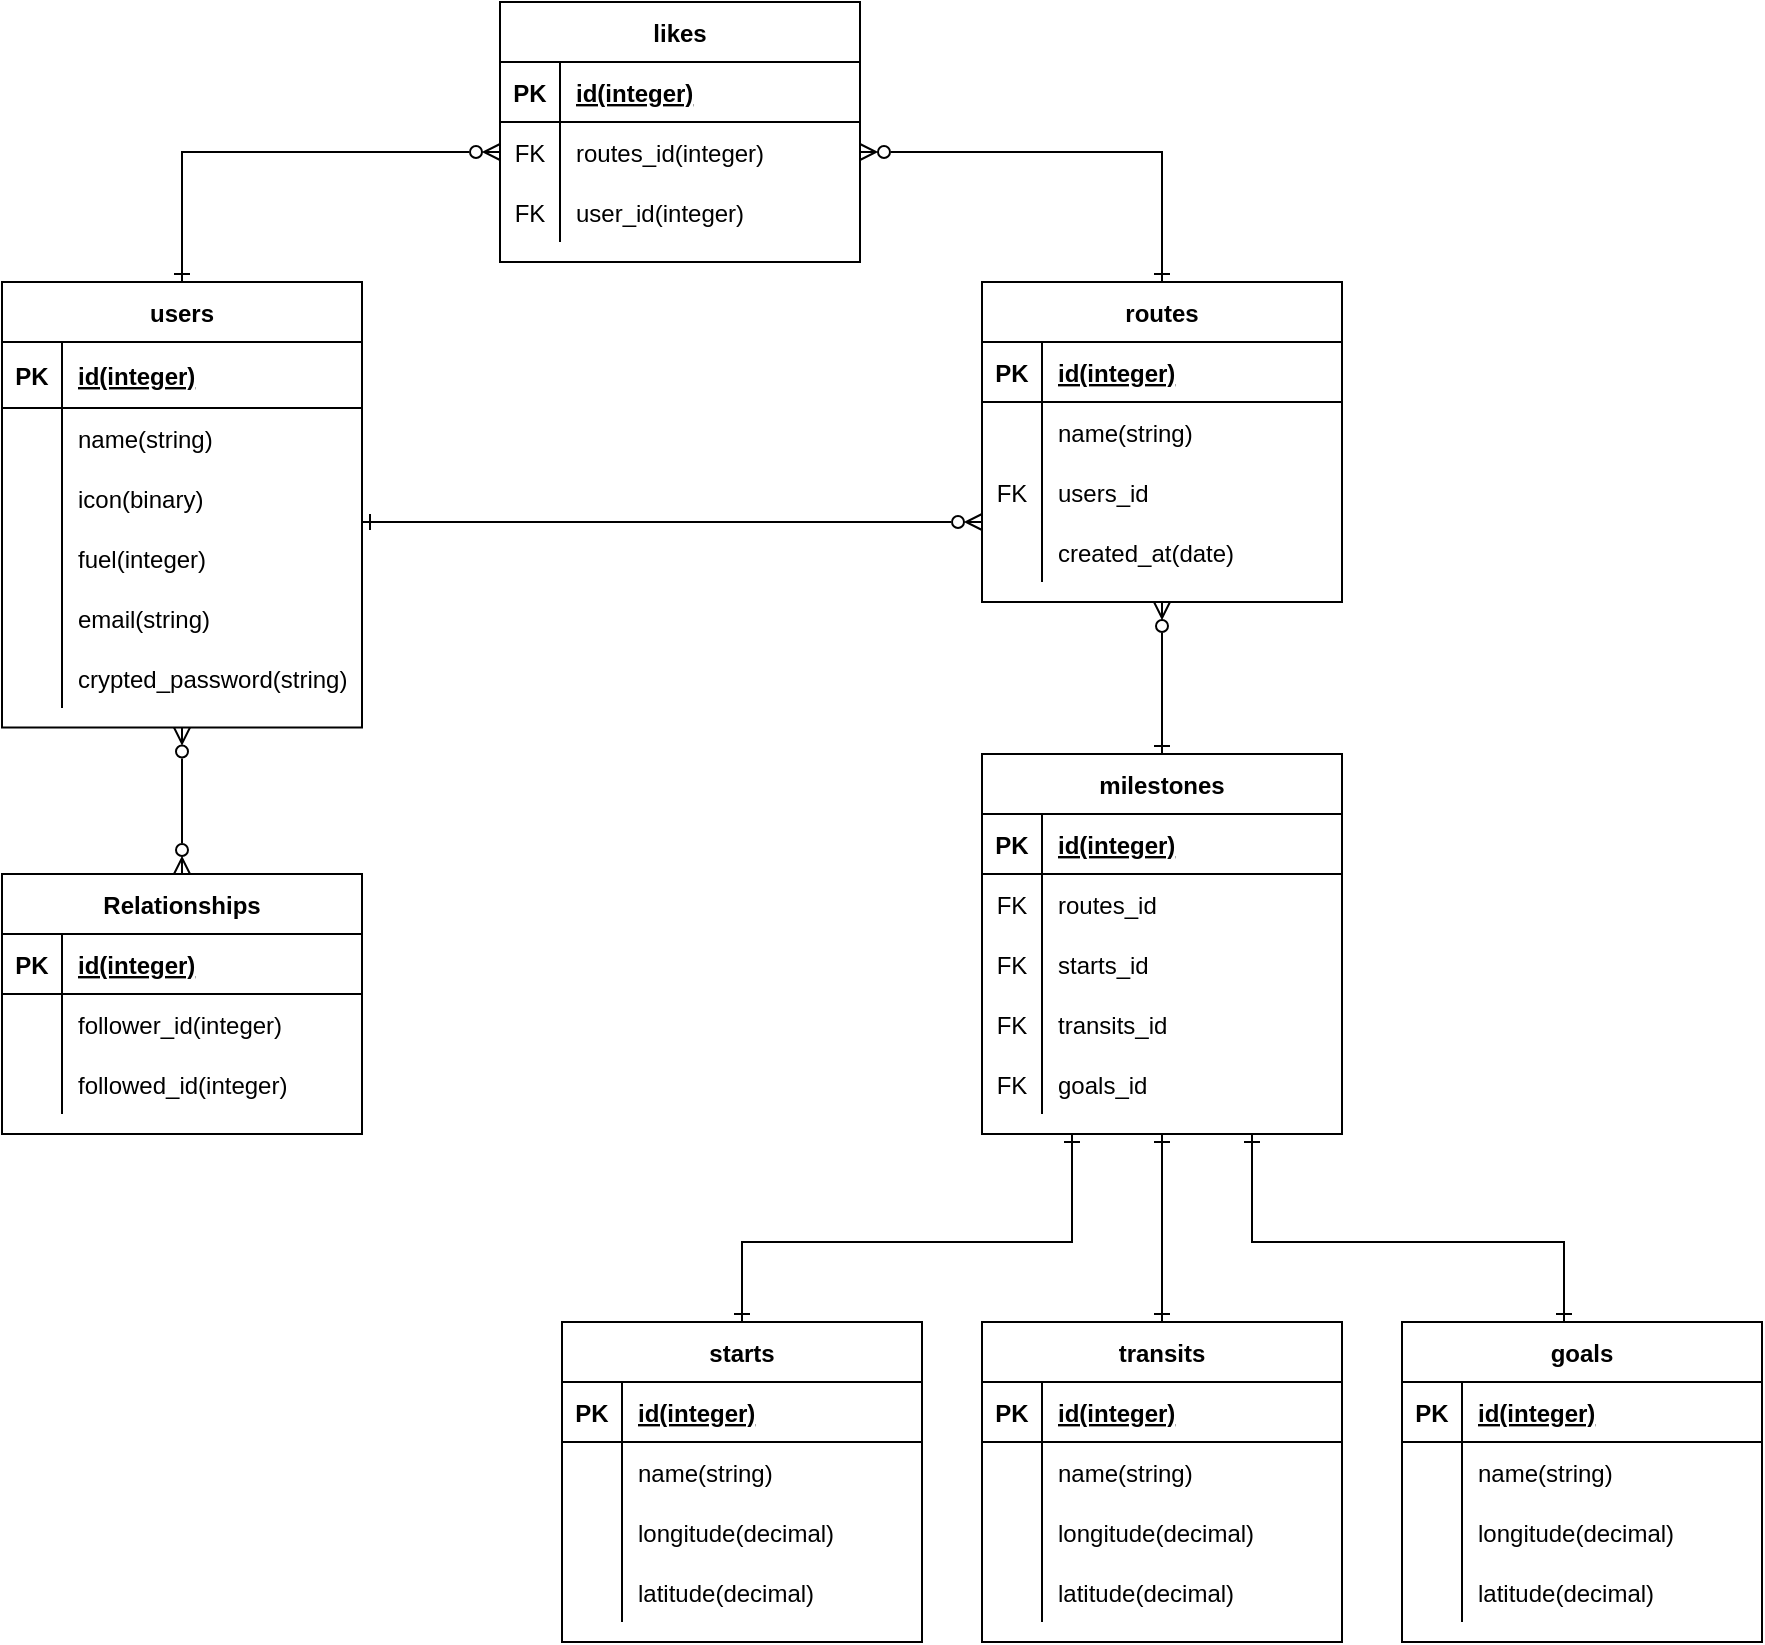 <mxfile version="20.2.7" type="github">
  <diagram id="lM8k0hOYvdjzPiAKDBLs" name="ページ1">
    <mxGraphModel dx="1384" dy="829" grid="0" gridSize="10" guides="1" tooltips="1" connect="1" arrows="1" fold="1" page="0" pageScale="1" pageWidth="827" pageHeight="1169" math="0" shadow="0">
      <root>
        <mxCell id="0" />
        <mxCell id="1" parent="0" />
        <mxCell id="DmluNT0cCxnc14YDXFa2-68" value="" style="edgeStyle=orthogonalEdgeStyle;rounded=0;orthogonalLoop=1;jettySize=auto;html=1;endArrow=ERzeroToMany;endFill=0;startArrow=ERone;startFill=0;" parent="1" source="DmluNT0cCxnc14YDXFa2-70" target="DmluNT0cCxnc14YDXFa2-94" edge="1">
          <mxGeometry relative="1" as="geometry">
            <Array as="points">
              <mxPoint x="480" y="440" />
              <mxPoint x="480" y="440" />
            </Array>
          </mxGeometry>
        </mxCell>
        <mxCell id="DmluNT0cCxnc14YDXFa2-69" value="" style="edgeStyle=orthogonalEdgeStyle;rounded=0;orthogonalLoop=1;jettySize=auto;html=1;startArrow=ERone;startFill=0;endArrow=ERzeroToMany;endFill=0;entryX=0;entryY=0.5;entryDx=0;entryDy=0;" parent="1" source="DmluNT0cCxnc14YDXFa2-70" target="DmluNT0cCxnc14YDXFa2-132" edge="1">
          <mxGeometry relative="1" as="geometry" />
        </mxCell>
        <mxCell id="KFaYarh9HnCESp2oqmFk-24" value="" style="edgeStyle=orthogonalEdgeStyle;rounded=0;orthogonalLoop=1;jettySize=auto;html=1;endArrow=ERzeroToMany;endFill=0;startArrow=ERzeroToMany;startFill=0;" parent="1" source="DmluNT0cCxnc14YDXFa2-70" target="KFaYarh9HnCESp2oqmFk-5" edge="1">
          <mxGeometry relative="1" as="geometry" />
        </mxCell>
        <mxCell id="DmluNT0cCxnc14YDXFa2-70" value="users" style="shape=table;startSize=30;container=1;collapsible=1;childLayout=tableLayout;fixedRows=1;rowLines=0;fontStyle=1;align=center;resizeLast=1;" parent="1" vertex="1">
          <mxGeometry x="80" y="320" width="180" height="222.75" as="geometry" />
        </mxCell>
        <mxCell id="DmluNT0cCxnc14YDXFa2-71" value="" style="shape=tableRow;horizontal=0;startSize=0;swimlaneHead=0;swimlaneBody=0;fillColor=none;collapsible=0;dropTarget=0;points=[[0,0.5],[1,0.5]];portConstraint=eastwest;top=0;left=0;right=0;bottom=1;" parent="DmluNT0cCxnc14YDXFa2-70" vertex="1">
          <mxGeometry y="30" width="180" height="33" as="geometry" />
        </mxCell>
        <mxCell id="DmluNT0cCxnc14YDXFa2-72" value="PK" style="shape=partialRectangle;connectable=0;fillColor=none;top=0;left=0;bottom=0;right=0;fontStyle=1;overflow=hidden;" parent="DmluNT0cCxnc14YDXFa2-71" vertex="1">
          <mxGeometry width="30" height="33" as="geometry">
            <mxRectangle width="30" height="33" as="alternateBounds" />
          </mxGeometry>
        </mxCell>
        <mxCell id="DmluNT0cCxnc14YDXFa2-73" value="id(integer)" style="shape=partialRectangle;connectable=0;fillColor=none;top=0;left=0;bottom=0;right=0;align=left;spacingLeft=6;fontStyle=5;overflow=hidden;" parent="DmluNT0cCxnc14YDXFa2-71" vertex="1">
          <mxGeometry x="30" width="150" height="33" as="geometry">
            <mxRectangle width="150" height="33" as="alternateBounds" />
          </mxGeometry>
        </mxCell>
        <mxCell id="DmluNT0cCxnc14YDXFa2-74" value="" style="shape=tableRow;horizontal=0;startSize=0;swimlaneHead=0;swimlaneBody=0;fillColor=none;collapsible=0;dropTarget=0;points=[[0,0.5],[1,0.5]];portConstraint=eastwest;top=0;left=0;right=0;bottom=0;" parent="DmluNT0cCxnc14YDXFa2-70" vertex="1">
          <mxGeometry y="63" width="180" height="30" as="geometry" />
        </mxCell>
        <mxCell id="DmluNT0cCxnc14YDXFa2-75" value="" style="shape=partialRectangle;connectable=0;fillColor=none;top=0;left=0;bottom=0;right=0;editable=1;overflow=hidden;" parent="DmluNT0cCxnc14YDXFa2-74" vertex="1">
          <mxGeometry width="30" height="30" as="geometry">
            <mxRectangle width="30" height="30" as="alternateBounds" />
          </mxGeometry>
        </mxCell>
        <mxCell id="DmluNT0cCxnc14YDXFa2-76" value="name(string)" style="shape=partialRectangle;connectable=0;fillColor=none;top=0;left=0;bottom=0;right=0;align=left;spacingLeft=6;overflow=hidden;" parent="DmluNT0cCxnc14YDXFa2-74" vertex="1">
          <mxGeometry x="30" width="150" height="30" as="geometry">
            <mxRectangle width="150" height="30" as="alternateBounds" />
          </mxGeometry>
        </mxCell>
        <mxCell id="DmluNT0cCxnc14YDXFa2-83" style="shape=tableRow;horizontal=0;startSize=0;swimlaneHead=0;swimlaneBody=0;fillColor=none;collapsible=0;dropTarget=0;points=[[0,0.5],[1,0.5]];portConstraint=eastwest;top=0;left=0;right=0;bottom=0;" parent="DmluNT0cCxnc14YDXFa2-70" vertex="1">
          <mxGeometry y="93" width="180" height="30" as="geometry" />
        </mxCell>
        <mxCell id="DmluNT0cCxnc14YDXFa2-84" style="shape=partialRectangle;connectable=0;fillColor=none;top=0;left=0;bottom=0;right=0;editable=1;overflow=hidden;" parent="DmluNT0cCxnc14YDXFa2-83" vertex="1">
          <mxGeometry width="30" height="30" as="geometry">
            <mxRectangle width="30" height="30" as="alternateBounds" />
          </mxGeometry>
        </mxCell>
        <mxCell id="DmluNT0cCxnc14YDXFa2-85" value="icon(binary)" style="shape=partialRectangle;connectable=0;fillColor=none;top=0;left=0;bottom=0;right=0;align=left;spacingLeft=6;overflow=hidden;" parent="DmluNT0cCxnc14YDXFa2-83" vertex="1">
          <mxGeometry x="30" width="150" height="30" as="geometry">
            <mxRectangle width="150" height="30" as="alternateBounds" />
          </mxGeometry>
        </mxCell>
        <mxCell id="DmluNT0cCxnc14YDXFa2-86" style="shape=tableRow;horizontal=0;startSize=0;swimlaneHead=0;swimlaneBody=0;fillColor=none;collapsible=0;dropTarget=0;points=[[0,0.5],[1,0.5]];portConstraint=eastwest;top=0;left=0;right=0;bottom=0;" parent="DmluNT0cCxnc14YDXFa2-70" vertex="1">
          <mxGeometry y="123" width="180" height="30" as="geometry" />
        </mxCell>
        <mxCell id="DmluNT0cCxnc14YDXFa2-87" style="shape=partialRectangle;connectable=0;fillColor=none;top=0;left=0;bottom=0;right=0;editable=1;overflow=hidden;" parent="DmluNT0cCxnc14YDXFa2-86" vertex="1">
          <mxGeometry width="30" height="30" as="geometry">
            <mxRectangle width="30" height="30" as="alternateBounds" />
          </mxGeometry>
        </mxCell>
        <mxCell id="DmluNT0cCxnc14YDXFa2-88" value="fuel(integer)" style="shape=partialRectangle;connectable=0;fillColor=none;top=0;left=0;bottom=0;right=0;align=left;spacingLeft=6;overflow=hidden;" parent="DmluNT0cCxnc14YDXFa2-86" vertex="1">
          <mxGeometry x="30" width="150" height="30" as="geometry">
            <mxRectangle width="150" height="30" as="alternateBounds" />
          </mxGeometry>
        </mxCell>
        <mxCell id="DmluNT0cCxnc14YDXFa2-77" value="" style="shape=tableRow;horizontal=0;startSize=0;swimlaneHead=0;swimlaneBody=0;fillColor=none;collapsible=0;dropTarget=0;points=[[0,0.5],[1,0.5]];portConstraint=eastwest;top=0;left=0;right=0;bottom=0;" parent="DmluNT0cCxnc14YDXFa2-70" vertex="1">
          <mxGeometry y="153" width="180" height="30" as="geometry" />
        </mxCell>
        <mxCell id="DmluNT0cCxnc14YDXFa2-78" value="" style="shape=partialRectangle;connectable=0;fillColor=none;top=0;left=0;bottom=0;right=0;editable=1;overflow=hidden;" parent="DmluNT0cCxnc14YDXFa2-77" vertex="1">
          <mxGeometry width="30" height="30" as="geometry">
            <mxRectangle width="30" height="30" as="alternateBounds" />
          </mxGeometry>
        </mxCell>
        <mxCell id="DmluNT0cCxnc14YDXFa2-79" value="email(string)" style="shape=partialRectangle;connectable=0;fillColor=none;top=0;left=0;bottom=0;right=0;align=left;spacingLeft=6;overflow=hidden;" parent="DmluNT0cCxnc14YDXFa2-77" vertex="1">
          <mxGeometry x="30" width="150" height="30" as="geometry">
            <mxRectangle width="150" height="30" as="alternateBounds" />
          </mxGeometry>
        </mxCell>
        <mxCell id="DmluNT0cCxnc14YDXFa2-80" value="" style="shape=tableRow;horizontal=0;startSize=0;swimlaneHead=0;swimlaneBody=0;fillColor=none;collapsible=0;dropTarget=0;points=[[0,0.5],[1,0.5]];portConstraint=eastwest;top=0;left=0;right=0;bottom=0;" parent="DmluNT0cCxnc14YDXFa2-70" vertex="1">
          <mxGeometry y="183" width="180" height="30" as="geometry" />
        </mxCell>
        <mxCell id="DmluNT0cCxnc14YDXFa2-81" value="" style="shape=partialRectangle;connectable=0;fillColor=none;top=0;left=0;bottom=0;right=0;editable=1;overflow=hidden;" parent="DmluNT0cCxnc14YDXFa2-80" vertex="1">
          <mxGeometry width="30" height="30" as="geometry">
            <mxRectangle width="30" height="30" as="alternateBounds" />
          </mxGeometry>
        </mxCell>
        <mxCell id="DmluNT0cCxnc14YDXFa2-82" value="crypted_password(string)" style="shape=partialRectangle;connectable=0;fillColor=none;top=0;left=0;bottom=0;right=0;align=left;spacingLeft=6;overflow=hidden;" parent="DmluNT0cCxnc14YDXFa2-80" vertex="1">
          <mxGeometry x="30" width="150" height="30" as="geometry">
            <mxRectangle width="150" height="30" as="alternateBounds" />
          </mxGeometry>
        </mxCell>
        <mxCell id="DmluNT0cCxnc14YDXFa2-89" value="" style="edgeStyle=orthogonalEdgeStyle;rounded=0;orthogonalLoop=1;jettySize=auto;html=1;endArrow=ERone;endFill=0;startArrow=ERone;startFill=0;entryX=0.25;entryY=1;entryDx=0;entryDy=0;" parent="1" source="DmluNT0cCxnc14YDXFa2-107" target="DmluNT0cCxnc14YDXFa2-138" edge="1">
          <mxGeometry relative="1" as="geometry">
            <Array as="points">
              <mxPoint x="450" y="800" />
              <mxPoint x="615" y="800" />
            </Array>
            <mxPoint x="159" y="1115" as="sourcePoint" />
            <mxPoint x="380" y="675" as="targetPoint" />
          </mxGeometry>
        </mxCell>
        <mxCell id="DmluNT0cCxnc14YDXFa2-92" value="" style="edgeStyle=orthogonalEdgeStyle;rounded=0;orthogonalLoop=1;jettySize=auto;html=1;startArrow=ERone;startFill=0;endArrow=ERzeroToMany;endFill=0;entryX=1;entryY=0.5;entryDx=0;entryDy=0;" parent="1" source="DmluNT0cCxnc14YDXFa2-94" target="DmluNT0cCxnc14YDXFa2-132" edge="1">
          <mxGeometry relative="1" as="geometry" />
        </mxCell>
        <mxCell id="DmluNT0cCxnc14YDXFa2-93" value="" style="edgeStyle=orthogonalEdgeStyle;rounded=0;orthogonalLoop=1;jettySize=auto;html=1;endArrow=ERone;endFill=0;startArrow=ERzeroToMany;startFill=0;" parent="1" source="DmluNT0cCxnc14YDXFa2-94" target="DmluNT0cCxnc14YDXFa2-138" edge="1">
          <mxGeometry relative="1" as="geometry">
            <mxPoint x="710" y="600" as="targetPoint" />
            <Array as="points" />
          </mxGeometry>
        </mxCell>
        <mxCell id="DmluNT0cCxnc14YDXFa2-94" value="routes" style="shape=table;startSize=30;container=1;collapsible=1;childLayout=tableLayout;fixedRows=1;rowLines=0;fontStyle=1;align=center;resizeLast=1;" parent="1" vertex="1">
          <mxGeometry x="570" y="320" width="180" height="160" as="geometry" />
        </mxCell>
        <mxCell id="DmluNT0cCxnc14YDXFa2-95" value="" style="shape=tableRow;horizontal=0;startSize=0;swimlaneHead=0;swimlaneBody=0;fillColor=none;collapsible=0;dropTarget=0;points=[[0,0.5],[1,0.5]];portConstraint=eastwest;top=0;left=0;right=0;bottom=1;" parent="DmluNT0cCxnc14YDXFa2-94" vertex="1">
          <mxGeometry y="30" width="180" height="30" as="geometry" />
        </mxCell>
        <mxCell id="DmluNT0cCxnc14YDXFa2-96" value="PK" style="shape=partialRectangle;connectable=0;fillColor=none;top=0;left=0;bottom=0;right=0;fontStyle=1;overflow=hidden;" parent="DmluNT0cCxnc14YDXFa2-95" vertex="1">
          <mxGeometry width="30" height="30" as="geometry">
            <mxRectangle width="30" height="30" as="alternateBounds" />
          </mxGeometry>
        </mxCell>
        <mxCell id="DmluNT0cCxnc14YDXFa2-97" value="id(integer)" style="shape=partialRectangle;connectable=0;fillColor=none;top=0;left=0;bottom=0;right=0;align=left;spacingLeft=6;fontStyle=5;overflow=hidden;" parent="DmluNT0cCxnc14YDXFa2-95" vertex="1">
          <mxGeometry x="30" width="150" height="30" as="geometry">
            <mxRectangle width="150" height="30" as="alternateBounds" />
          </mxGeometry>
        </mxCell>
        <mxCell id="DmluNT0cCxnc14YDXFa2-98" value="" style="shape=tableRow;horizontal=0;startSize=0;swimlaneHead=0;swimlaneBody=0;fillColor=none;collapsible=0;dropTarget=0;points=[[0,0.5],[1,0.5]];portConstraint=eastwest;top=0;left=0;right=0;bottom=0;" parent="DmluNT0cCxnc14YDXFa2-94" vertex="1">
          <mxGeometry y="60" width="180" height="30" as="geometry" />
        </mxCell>
        <mxCell id="DmluNT0cCxnc14YDXFa2-99" value="" style="shape=partialRectangle;connectable=0;fillColor=none;top=0;left=0;bottom=0;right=0;editable=1;overflow=hidden;" parent="DmluNT0cCxnc14YDXFa2-98" vertex="1">
          <mxGeometry width="30" height="30" as="geometry">
            <mxRectangle width="30" height="30" as="alternateBounds" />
          </mxGeometry>
        </mxCell>
        <mxCell id="DmluNT0cCxnc14YDXFa2-100" value="name(string)" style="shape=partialRectangle;connectable=0;fillColor=none;top=0;left=0;bottom=0;right=0;align=left;spacingLeft=6;overflow=hidden;" parent="DmluNT0cCxnc14YDXFa2-98" vertex="1">
          <mxGeometry x="30" width="150" height="30" as="geometry">
            <mxRectangle width="150" height="30" as="alternateBounds" />
          </mxGeometry>
        </mxCell>
        <mxCell id="DmluNT0cCxnc14YDXFa2-101" value="" style="shape=tableRow;horizontal=0;startSize=0;swimlaneHead=0;swimlaneBody=0;fillColor=none;collapsible=0;dropTarget=0;points=[[0,0.5],[1,0.5]];portConstraint=eastwest;top=0;left=0;right=0;bottom=0;" parent="DmluNT0cCxnc14YDXFa2-94" vertex="1">
          <mxGeometry y="90" width="180" height="30" as="geometry" />
        </mxCell>
        <mxCell id="DmluNT0cCxnc14YDXFa2-102" value="FK" style="shape=partialRectangle;connectable=0;fillColor=none;top=0;left=0;bottom=0;right=0;editable=1;overflow=hidden;" parent="DmluNT0cCxnc14YDXFa2-101" vertex="1">
          <mxGeometry width="30" height="30" as="geometry">
            <mxRectangle width="30" height="30" as="alternateBounds" />
          </mxGeometry>
        </mxCell>
        <mxCell id="DmluNT0cCxnc14YDXFa2-103" value="users_id" style="shape=partialRectangle;connectable=0;fillColor=none;top=0;left=0;bottom=0;right=0;align=left;spacingLeft=6;overflow=hidden;" parent="DmluNT0cCxnc14YDXFa2-101" vertex="1">
          <mxGeometry x="30" width="150" height="30" as="geometry">
            <mxRectangle width="150" height="30" as="alternateBounds" />
          </mxGeometry>
        </mxCell>
        <mxCell id="DmluNT0cCxnc14YDXFa2-104" style="shape=tableRow;horizontal=0;startSize=0;swimlaneHead=0;swimlaneBody=0;fillColor=none;collapsible=0;dropTarget=0;points=[[0,0.5],[1,0.5]];portConstraint=eastwest;top=0;left=0;right=0;bottom=0;" parent="DmluNT0cCxnc14YDXFa2-94" vertex="1">
          <mxGeometry y="120" width="180" height="30" as="geometry" />
        </mxCell>
        <mxCell id="DmluNT0cCxnc14YDXFa2-105" style="shape=partialRectangle;connectable=0;fillColor=none;top=0;left=0;bottom=0;right=0;editable=1;overflow=hidden;" parent="DmluNT0cCxnc14YDXFa2-104" vertex="1">
          <mxGeometry width="30" height="30" as="geometry">
            <mxRectangle width="30" height="30" as="alternateBounds" />
          </mxGeometry>
        </mxCell>
        <mxCell id="DmluNT0cCxnc14YDXFa2-106" value="created_at(date)" style="shape=partialRectangle;connectable=0;fillColor=none;top=0;left=0;bottom=0;right=0;align=left;spacingLeft=6;overflow=hidden;" parent="DmluNT0cCxnc14YDXFa2-104" vertex="1">
          <mxGeometry x="30" width="150" height="30" as="geometry">
            <mxRectangle width="150" height="30" as="alternateBounds" />
          </mxGeometry>
        </mxCell>
        <mxCell id="DmluNT0cCxnc14YDXFa2-107" value="starts" style="shape=table;startSize=30;container=1;collapsible=1;childLayout=tableLayout;fixedRows=1;rowLines=0;fontStyle=1;align=center;resizeLast=1;" parent="1" vertex="1">
          <mxGeometry x="360" y="840" width="180" height="160" as="geometry" />
        </mxCell>
        <mxCell id="DmluNT0cCxnc14YDXFa2-108" value="" style="shape=tableRow;horizontal=0;startSize=0;swimlaneHead=0;swimlaneBody=0;fillColor=none;collapsible=0;dropTarget=0;points=[[0,0.5],[1,0.5]];portConstraint=eastwest;top=0;left=0;right=0;bottom=1;" parent="DmluNT0cCxnc14YDXFa2-107" vertex="1">
          <mxGeometry y="30" width="180" height="30" as="geometry" />
        </mxCell>
        <mxCell id="DmluNT0cCxnc14YDXFa2-109" value="PK" style="shape=partialRectangle;connectable=0;fillColor=none;top=0;left=0;bottom=0;right=0;fontStyle=1;overflow=hidden;" parent="DmluNT0cCxnc14YDXFa2-108" vertex="1">
          <mxGeometry width="30" height="30" as="geometry">
            <mxRectangle width="30" height="30" as="alternateBounds" />
          </mxGeometry>
        </mxCell>
        <mxCell id="DmluNT0cCxnc14YDXFa2-110" value="id(integer)" style="shape=partialRectangle;connectable=0;fillColor=none;top=0;left=0;bottom=0;right=0;align=left;spacingLeft=6;fontStyle=5;overflow=hidden;" parent="DmluNT0cCxnc14YDXFa2-108" vertex="1">
          <mxGeometry x="30" width="150" height="30" as="geometry">
            <mxRectangle width="150" height="30" as="alternateBounds" />
          </mxGeometry>
        </mxCell>
        <mxCell id="DmluNT0cCxnc14YDXFa2-111" value="" style="shape=tableRow;horizontal=0;startSize=0;swimlaneHead=0;swimlaneBody=0;fillColor=none;collapsible=0;dropTarget=0;points=[[0,0.5],[1,0.5]];portConstraint=eastwest;top=0;left=0;right=0;bottom=0;" parent="DmluNT0cCxnc14YDXFa2-107" vertex="1">
          <mxGeometry y="60" width="180" height="30" as="geometry" />
        </mxCell>
        <mxCell id="DmluNT0cCxnc14YDXFa2-112" value="" style="shape=partialRectangle;connectable=0;fillColor=none;top=0;left=0;bottom=0;right=0;editable=1;overflow=hidden;" parent="DmluNT0cCxnc14YDXFa2-111" vertex="1">
          <mxGeometry width="30" height="30" as="geometry">
            <mxRectangle width="30" height="30" as="alternateBounds" />
          </mxGeometry>
        </mxCell>
        <mxCell id="DmluNT0cCxnc14YDXFa2-113" value="name(string)" style="shape=partialRectangle;connectable=0;fillColor=none;top=0;left=0;bottom=0;right=0;align=left;spacingLeft=6;overflow=hidden;" parent="DmluNT0cCxnc14YDXFa2-111" vertex="1">
          <mxGeometry x="30" width="150" height="30" as="geometry">
            <mxRectangle width="150" height="30" as="alternateBounds" />
          </mxGeometry>
        </mxCell>
        <mxCell id="wyXVHVBSyBfmoTapUch7-3" style="shape=tableRow;horizontal=0;startSize=0;swimlaneHead=0;swimlaneBody=0;fillColor=none;collapsible=0;dropTarget=0;points=[[0,0.5],[1,0.5]];portConstraint=eastwest;top=0;left=0;right=0;bottom=0;" parent="DmluNT0cCxnc14YDXFa2-107" vertex="1">
          <mxGeometry y="90" width="180" height="30" as="geometry" />
        </mxCell>
        <mxCell id="wyXVHVBSyBfmoTapUch7-4" style="shape=partialRectangle;connectable=0;fillColor=none;top=0;left=0;bottom=0;right=0;editable=1;overflow=hidden;" parent="wyXVHVBSyBfmoTapUch7-3" vertex="1">
          <mxGeometry width="30" height="30" as="geometry">
            <mxRectangle width="30" height="30" as="alternateBounds" />
          </mxGeometry>
        </mxCell>
        <mxCell id="wyXVHVBSyBfmoTapUch7-5" value="longitude(decimal)" style="shape=partialRectangle;connectable=0;fillColor=none;top=0;left=0;bottom=0;right=0;align=left;spacingLeft=6;overflow=hidden;" parent="wyXVHVBSyBfmoTapUch7-3" vertex="1">
          <mxGeometry x="30" width="150" height="30" as="geometry">
            <mxRectangle width="150" height="30" as="alternateBounds" />
          </mxGeometry>
        </mxCell>
        <mxCell id="wyXVHVBSyBfmoTapUch7-6" style="shape=tableRow;horizontal=0;startSize=0;swimlaneHead=0;swimlaneBody=0;fillColor=none;collapsible=0;dropTarget=0;points=[[0,0.5],[1,0.5]];portConstraint=eastwest;top=0;left=0;right=0;bottom=0;" parent="DmluNT0cCxnc14YDXFa2-107" vertex="1">
          <mxGeometry y="120" width="180" height="30" as="geometry" />
        </mxCell>
        <mxCell id="wyXVHVBSyBfmoTapUch7-7" style="shape=partialRectangle;connectable=0;fillColor=none;top=0;left=0;bottom=0;right=0;editable=1;overflow=hidden;" parent="wyXVHVBSyBfmoTapUch7-6" vertex="1">
          <mxGeometry width="30" height="30" as="geometry">
            <mxRectangle width="30" height="30" as="alternateBounds" />
          </mxGeometry>
        </mxCell>
        <mxCell id="wyXVHVBSyBfmoTapUch7-8" value="latitude(decimal)" style="shape=partialRectangle;connectable=0;fillColor=none;top=0;left=0;bottom=0;right=0;align=left;spacingLeft=6;overflow=hidden;" parent="wyXVHVBSyBfmoTapUch7-6" vertex="1">
          <mxGeometry x="30" width="150" height="30" as="geometry">
            <mxRectangle width="150" height="30" as="alternateBounds" />
          </mxGeometry>
        </mxCell>
        <mxCell id="KFaYarh9HnCESp2oqmFk-70" value="" style="edgeStyle=orthogonalEdgeStyle;rounded=0;orthogonalLoop=1;jettySize=auto;html=1;startArrow=ERone;startFill=0;endArrow=ERone;endFill=0;entryX=0.5;entryY=1;entryDx=0;entryDy=0;" parent="1" source="DmluNT0cCxnc14YDXFa2-114" target="DmluNT0cCxnc14YDXFa2-138" edge="1">
          <mxGeometry relative="1" as="geometry">
            <mxPoint x="660" y="795" as="targetPoint" />
          </mxGeometry>
        </mxCell>
        <mxCell id="DmluNT0cCxnc14YDXFa2-114" value="transits" style="shape=table;startSize=30;container=1;collapsible=1;childLayout=tableLayout;fixedRows=1;rowLines=0;fontStyle=1;align=center;resizeLast=1;" parent="1" vertex="1">
          <mxGeometry x="570" y="840" width="180" height="160" as="geometry" />
        </mxCell>
        <mxCell id="DmluNT0cCxnc14YDXFa2-115" value="" style="shape=tableRow;horizontal=0;startSize=0;swimlaneHead=0;swimlaneBody=0;fillColor=none;collapsible=0;dropTarget=0;points=[[0,0.5],[1,0.5]];portConstraint=eastwest;top=0;left=0;right=0;bottom=1;" parent="DmluNT0cCxnc14YDXFa2-114" vertex="1">
          <mxGeometry y="30" width="180" height="30" as="geometry" />
        </mxCell>
        <mxCell id="DmluNT0cCxnc14YDXFa2-116" value="PK" style="shape=partialRectangle;connectable=0;fillColor=none;top=0;left=0;bottom=0;right=0;fontStyle=1;overflow=hidden;" parent="DmluNT0cCxnc14YDXFa2-115" vertex="1">
          <mxGeometry width="30" height="30" as="geometry">
            <mxRectangle width="30" height="30" as="alternateBounds" />
          </mxGeometry>
        </mxCell>
        <mxCell id="DmluNT0cCxnc14YDXFa2-117" value="id(integer)" style="shape=partialRectangle;connectable=0;fillColor=none;top=0;left=0;bottom=0;right=0;align=left;spacingLeft=6;fontStyle=5;overflow=hidden;" parent="DmluNT0cCxnc14YDXFa2-115" vertex="1">
          <mxGeometry x="30" width="150" height="30" as="geometry">
            <mxRectangle width="150" height="30" as="alternateBounds" />
          </mxGeometry>
        </mxCell>
        <mxCell id="DmluNT0cCxnc14YDXFa2-118" value="" style="shape=tableRow;horizontal=0;startSize=0;swimlaneHead=0;swimlaneBody=0;fillColor=none;collapsible=0;dropTarget=0;points=[[0,0.5],[1,0.5]];portConstraint=eastwest;top=0;left=0;right=0;bottom=0;" parent="DmluNT0cCxnc14YDXFa2-114" vertex="1">
          <mxGeometry y="60" width="180" height="30" as="geometry" />
        </mxCell>
        <mxCell id="DmluNT0cCxnc14YDXFa2-119" value="" style="shape=partialRectangle;connectable=0;fillColor=none;top=0;left=0;bottom=0;right=0;editable=1;overflow=hidden;" parent="DmluNT0cCxnc14YDXFa2-118" vertex="1">
          <mxGeometry width="30" height="30" as="geometry">
            <mxRectangle width="30" height="30" as="alternateBounds" />
          </mxGeometry>
        </mxCell>
        <mxCell id="DmluNT0cCxnc14YDXFa2-120" value="name(string)" style="shape=partialRectangle;connectable=0;fillColor=none;top=0;left=0;bottom=0;right=0;align=left;spacingLeft=6;overflow=hidden;" parent="DmluNT0cCxnc14YDXFa2-118" vertex="1">
          <mxGeometry x="30" width="150" height="30" as="geometry">
            <mxRectangle width="150" height="30" as="alternateBounds" />
          </mxGeometry>
        </mxCell>
        <mxCell id="wyXVHVBSyBfmoTapUch7-28" style="shape=tableRow;horizontal=0;startSize=0;swimlaneHead=0;swimlaneBody=0;fillColor=none;collapsible=0;dropTarget=0;points=[[0,0.5],[1,0.5]];portConstraint=eastwest;top=0;left=0;right=0;bottom=0;" parent="DmluNT0cCxnc14YDXFa2-114" vertex="1">
          <mxGeometry y="90" width="180" height="30" as="geometry" />
        </mxCell>
        <mxCell id="wyXVHVBSyBfmoTapUch7-29" style="shape=partialRectangle;connectable=0;fillColor=none;top=0;left=0;bottom=0;right=0;editable=1;overflow=hidden;" parent="wyXVHVBSyBfmoTapUch7-28" vertex="1">
          <mxGeometry width="30" height="30" as="geometry">
            <mxRectangle width="30" height="30" as="alternateBounds" />
          </mxGeometry>
        </mxCell>
        <mxCell id="wyXVHVBSyBfmoTapUch7-30" value="longitude(decimal)" style="shape=partialRectangle;connectable=0;fillColor=none;top=0;left=0;bottom=0;right=0;align=left;spacingLeft=6;overflow=hidden;" parent="wyXVHVBSyBfmoTapUch7-28" vertex="1">
          <mxGeometry x="30" width="150" height="30" as="geometry">
            <mxRectangle width="150" height="30" as="alternateBounds" />
          </mxGeometry>
        </mxCell>
        <mxCell id="wyXVHVBSyBfmoTapUch7-31" style="shape=tableRow;horizontal=0;startSize=0;swimlaneHead=0;swimlaneBody=0;fillColor=none;collapsible=0;dropTarget=0;points=[[0,0.5],[1,0.5]];portConstraint=eastwest;top=0;left=0;right=0;bottom=0;" parent="DmluNT0cCxnc14YDXFa2-114" vertex="1">
          <mxGeometry y="120" width="180" height="30" as="geometry" />
        </mxCell>
        <mxCell id="wyXVHVBSyBfmoTapUch7-32" style="shape=partialRectangle;connectable=0;fillColor=none;top=0;left=0;bottom=0;right=0;editable=1;overflow=hidden;" parent="wyXVHVBSyBfmoTapUch7-31" vertex="1">
          <mxGeometry width="30" height="30" as="geometry">
            <mxRectangle width="30" height="30" as="alternateBounds" />
          </mxGeometry>
        </mxCell>
        <mxCell id="wyXVHVBSyBfmoTapUch7-33" value="latitude(decimal)" style="shape=partialRectangle;connectable=0;fillColor=none;top=0;left=0;bottom=0;right=0;align=left;spacingLeft=6;overflow=hidden;" parent="wyXVHVBSyBfmoTapUch7-31" vertex="1">
          <mxGeometry x="30" width="150" height="30" as="geometry">
            <mxRectangle width="150" height="30" as="alternateBounds" />
          </mxGeometry>
        </mxCell>
        <mxCell id="DmluNT0cCxnc14YDXFa2-121" value="goals" style="shape=table;startSize=30;container=1;collapsible=1;childLayout=tableLayout;fixedRows=1;rowLines=0;fontStyle=1;align=center;resizeLast=1;" parent="1" vertex="1">
          <mxGeometry x="780" y="840" width="180" height="160" as="geometry" />
        </mxCell>
        <mxCell id="DmluNT0cCxnc14YDXFa2-122" value="" style="shape=tableRow;horizontal=0;startSize=0;swimlaneHead=0;swimlaneBody=0;fillColor=none;collapsible=0;dropTarget=0;points=[[0,0.5],[1,0.5]];portConstraint=eastwest;top=0;left=0;right=0;bottom=1;" parent="DmluNT0cCxnc14YDXFa2-121" vertex="1">
          <mxGeometry y="30" width="180" height="30" as="geometry" />
        </mxCell>
        <mxCell id="DmluNT0cCxnc14YDXFa2-123" value="PK" style="shape=partialRectangle;connectable=0;fillColor=none;top=0;left=0;bottom=0;right=0;fontStyle=1;overflow=hidden;" parent="DmluNT0cCxnc14YDXFa2-122" vertex="1">
          <mxGeometry width="30" height="30" as="geometry">
            <mxRectangle width="30" height="30" as="alternateBounds" />
          </mxGeometry>
        </mxCell>
        <mxCell id="DmluNT0cCxnc14YDXFa2-124" value="id(integer)" style="shape=partialRectangle;connectable=0;fillColor=none;top=0;left=0;bottom=0;right=0;align=left;spacingLeft=6;fontStyle=5;overflow=hidden;" parent="DmluNT0cCxnc14YDXFa2-122" vertex="1">
          <mxGeometry x="30" width="150" height="30" as="geometry">
            <mxRectangle width="150" height="30" as="alternateBounds" />
          </mxGeometry>
        </mxCell>
        <mxCell id="DmluNT0cCxnc14YDXFa2-125" value="" style="shape=tableRow;horizontal=0;startSize=0;swimlaneHead=0;swimlaneBody=0;fillColor=none;collapsible=0;dropTarget=0;points=[[0,0.5],[1,0.5]];portConstraint=eastwest;top=0;left=0;right=0;bottom=0;" parent="DmluNT0cCxnc14YDXFa2-121" vertex="1">
          <mxGeometry y="60" width="180" height="30" as="geometry" />
        </mxCell>
        <mxCell id="DmluNT0cCxnc14YDXFa2-126" value="" style="shape=partialRectangle;connectable=0;fillColor=none;top=0;left=0;bottom=0;right=0;editable=1;overflow=hidden;" parent="DmluNT0cCxnc14YDXFa2-125" vertex="1">
          <mxGeometry width="30" height="30" as="geometry">
            <mxRectangle width="30" height="30" as="alternateBounds" />
          </mxGeometry>
        </mxCell>
        <mxCell id="DmluNT0cCxnc14YDXFa2-127" value="name(string)" style="shape=partialRectangle;connectable=0;fillColor=none;top=0;left=0;bottom=0;right=0;align=left;spacingLeft=6;overflow=hidden;" parent="DmluNT0cCxnc14YDXFa2-125" vertex="1">
          <mxGeometry x="30" width="150" height="30" as="geometry">
            <mxRectangle width="150" height="30" as="alternateBounds" />
          </mxGeometry>
        </mxCell>
        <mxCell id="wyXVHVBSyBfmoTapUch7-34" style="shape=tableRow;horizontal=0;startSize=0;swimlaneHead=0;swimlaneBody=0;fillColor=none;collapsible=0;dropTarget=0;points=[[0,0.5],[1,0.5]];portConstraint=eastwest;top=0;left=0;right=0;bottom=0;" parent="DmluNT0cCxnc14YDXFa2-121" vertex="1">
          <mxGeometry y="90" width="180" height="30" as="geometry" />
        </mxCell>
        <mxCell id="wyXVHVBSyBfmoTapUch7-35" style="shape=partialRectangle;connectable=0;fillColor=none;top=0;left=0;bottom=0;right=0;editable=1;overflow=hidden;" parent="wyXVHVBSyBfmoTapUch7-34" vertex="1">
          <mxGeometry width="30" height="30" as="geometry">
            <mxRectangle width="30" height="30" as="alternateBounds" />
          </mxGeometry>
        </mxCell>
        <mxCell id="wyXVHVBSyBfmoTapUch7-36" value="longitude(decimal)" style="shape=partialRectangle;connectable=0;fillColor=none;top=0;left=0;bottom=0;right=0;align=left;spacingLeft=6;overflow=hidden;" parent="wyXVHVBSyBfmoTapUch7-34" vertex="1">
          <mxGeometry x="30" width="150" height="30" as="geometry">
            <mxRectangle width="150" height="30" as="alternateBounds" />
          </mxGeometry>
        </mxCell>
        <mxCell id="wyXVHVBSyBfmoTapUch7-37" style="shape=tableRow;horizontal=0;startSize=0;swimlaneHead=0;swimlaneBody=0;fillColor=none;collapsible=0;dropTarget=0;points=[[0,0.5],[1,0.5]];portConstraint=eastwest;top=0;left=0;right=0;bottom=0;" parent="DmluNT0cCxnc14YDXFa2-121" vertex="1">
          <mxGeometry y="120" width="180" height="30" as="geometry" />
        </mxCell>
        <mxCell id="wyXVHVBSyBfmoTapUch7-38" style="shape=partialRectangle;connectable=0;fillColor=none;top=0;left=0;bottom=0;right=0;editable=1;overflow=hidden;" parent="wyXVHVBSyBfmoTapUch7-37" vertex="1">
          <mxGeometry width="30" height="30" as="geometry">
            <mxRectangle width="30" height="30" as="alternateBounds" />
          </mxGeometry>
        </mxCell>
        <mxCell id="wyXVHVBSyBfmoTapUch7-39" value="latitude(decimal)" style="shape=partialRectangle;connectable=0;fillColor=none;top=0;left=0;bottom=0;right=0;align=left;spacingLeft=6;overflow=hidden;" parent="wyXVHVBSyBfmoTapUch7-37" vertex="1">
          <mxGeometry x="30" width="150" height="30" as="geometry">
            <mxRectangle width="150" height="30" as="alternateBounds" />
          </mxGeometry>
        </mxCell>
        <mxCell id="DmluNT0cCxnc14YDXFa2-128" value="likes" style="shape=table;startSize=30;container=1;collapsible=1;childLayout=tableLayout;fixedRows=1;rowLines=0;fontStyle=1;align=center;resizeLast=1;" parent="1" vertex="1">
          <mxGeometry x="329" y="180" width="180" height="130" as="geometry" />
        </mxCell>
        <mxCell id="DmluNT0cCxnc14YDXFa2-129" value="" style="shape=tableRow;horizontal=0;startSize=0;swimlaneHead=0;swimlaneBody=0;fillColor=none;collapsible=0;dropTarget=0;points=[[0,0.5],[1,0.5]];portConstraint=eastwest;top=0;left=0;right=0;bottom=1;" parent="DmluNT0cCxnc14YDXFa2-128" vertex="1">
          <mxGeometry y="30" width="180" height="30" as="geometry" />
        </mxCell>
        <mxCell id="DmluNT0cCxnc14YDXFa2-130" value="PK" style="shape=partialRectangle;connectable=0;fillColor=none;top=0;left=0;bottom=0;right=0;fontStyle=1;overflow=hidden;" parent="DmluNT0cCxnc14YDXFa2-129" vertex="1">
          <mxGeometry width="30" height="30" as="geometry">
            <mxRectangle width="30" height="30" as="alternateBounds" />
          </mxGeometry>
        </mxCell>
        <mxCell id="DmluNT0cCxnc14YDXFa2-131" value="id(integer)" style="shape=partialRectangle;connectable=0;fillColor=none;top=0;left=0;bottom=0;right=0;align=left;spacingLeft=6;fontStyle=5;overflow=hidden;" parent="DmluNT0cCxnc14YDXFa2-129" vertex="1">
          <mxGeometry x="30" width="150" height="30" as="geometry">
            <mxRectangle width="150" height="30" as="alternateBounds" />
          </mxGeometry>
        </mxCell>
        <mxCell id="DmluNT0cCxnc14YDXFa2-132" value="" style="shape=tableRow;horizontal=0;startSize=0;swimlaneHead=0;swimlaneBody=0;fillColor=none;collapsible=0;dropTarget=0;points=[[0,0.5],[1,0.5]];portConstraint=eastwest;top=0;left=0;right=0;bottom=0;" parent="DmluNT0cCxnc14YDXFa2-128" vertex="1">
          <mxGeometry y="60" width="180" height="30" as="geometry" />
        </mxCell>
        <mxCell id="DmluNT0cCxnc14YDXFa2-133" value="FK" style="shape=partialRectangle;connectable=0;fillColor=none;top=0;left=0;bottom=0;right=0;editable=1;overflow=hidden;" parent="DmluNT0cCxnc14YDXFa2-132" vertex="1">
          <mxGeometry width="30" height="30" as="geometry">
            <mxRectangle width="30" height="30" as="alternateBounds" />
          </mxGeometry>
        </mxCell>
        <mxCell id="DmluNT0cCxnc14YDXFa2-134" value="routes_id(integer)" style="shape=partialRectangle;connectable=0;fillColor=none;top=0;left=0;bottom=0;right=0;align=left;spacingLeft=6;overflow=hidden;" parent="DmluNT0cCxnc14YDXFa2-132" vertex="1">
          <mxGeometry x="30" width="150" height="30" as="geometry">
            <mxRectangle width="150" height="30" as="alternateBounds" />
          </mxGeometry>
        </mxCell>
        <mxCell id="DmluNT0cCxnc14YDXFa2-135" value="" style="shape=tableRow;horizontal=0;startSize=0;swimlaneHead=0;swimlaneBody=0;fillColor=none;collapsible=0;dropTarget=0;points=[[0,0.5],[1,0.5]];portConstraint=eastwest;top=0;left=0;right=0;bottom=0;" parent="DmluNT0cCxnc14YDXFa2-128" vertex="1">
          <mxGeometry y="90" width="180" height="30" as="geometry" />
        </mxCell>
        <mxCell id="DmluNT0cCxnc14YDXFa2-136" value="FK" style="shape=partialRectangle;connectable=0;fillColor=none;top=0;left=0;bottom=0;right=0;editable=1;overflow=hidden;" parent="DmluNT0cCxnc14YDXFa2-135" vertex="1">
          <mxGeometry width="30" height="30" as="geometry">
            <mxRectangle width="30" height="30" as="alternateBounds" />
          </mxGeometry>
        </mxCell>
        <mxCell id="DmluNT0cCxnc14YDXFa2-137" value="user_id(integer)" style="shape=partialRectangle;connectable=0;fillColor=none;top=0;left=0;bottom=0;right=0;align=left;spacingLeft=6;overflow=hidden;" parent="DmluNT0cCxnc14YDXFa2-135" vertex="1">
          <mxGeometry x="30" width="150" height="30" as="geometry">
            <mxRectangle width="150" height="30" as="alternateBounds" />
          </mxGeometry>
        </mxCell>
        <mxCell id="DmluNT0cCxnc14YDXFa2-138" value="milestones" style="shape=table;startSize=30;container=1;collapsible=1;childLayout=tableLayout;fixedRows=1;rowLines=0;fontStyle=1;align=center;resizeLast=1;" parent="1" vertex="1">
          <mxGeometry x="570" y="556" width="180" height="190" as="geometry" />
        </mxCell>
        <mxCell id="DmluNT0cCxnc14YDXFa2-139" value="" style="shape=tableRow;horizontal=0;startSize=0;swimlaneHead=0;swimlaneBody=0;fillColor=none;collapsible=0;dropTarget=0;points=[[0,0.5],[1,0.5]];portConstraint=eastwest;top=0;left=0;right=0;bottom=1;" parent="DmluNT0cCxnc14YDXFa2-138" vertex="1">
          <mxGeometry y="30" width="180" height="30" as="geometry" />
        </mxCell>
        <mxCell id="DmluNT0cCxnc14YDXFa2-140" value="PK" style="shape=partialRectangle;connectable=0;fillColor=none;top=0;left=0;bottom=0;right=0;fontStyle=1;overflow=hidden;" parent="DmluNT0cCxnc14YDXFa2-139" vertex="1">
          <mxGeometry width="30" height="30" as="geometry">
            <mxRectangle width="30" height="30" as="alternateBounds" />
          </mxGeometry>
        </mxCell>
        <mxCell id="DmluNT0cCxnc14YDXFa2-141" value="id(integer)" style="shape=partialRectangle;connectable=0;fillColor=none;top=0;left=0;bottom=0;right=0;align=left;spacingLeft=6;fontStyle=5;overflow=hidden;" parent="DmluNT0cCxnc14YDXFa2-139" vertex="1">
          <mxGeometry x="30" width="150" height="30" as="geometry">
            <mxRectangle width="150" height="30" as="alternateBounds" />
          </mxGeometry>
        </mxCell>
        <mxCell id="DmluNT0cCxnc14YDXFa2-142" value="" style="shape=tableRow;horizontal=0;startSize=0;swimlaneHead=0;swimlaneBody=0;fillColor=none;collapsible=0;dropTarget=0;points=[[0,0.5],[1,0.5]];portConstraint=eastwest;top=0;left=0;right=0;bottom=0;" parent="DmluNT0cCxnc14YDXFa2-138" vertex="1">
          <mxGeometry y="60" width="180" height="30" as="geometry" />
        </mxCell>
        <mxCell id="DmluNT0cCxnc14YDXFa2-143" value="FK" style="shape=partialRectangle;connectable=0;fillColor=none;top=0;left=0;bottom=0;right=0;editable=1;overflow=hidden;" parent="DmluNT0cCxnc14YDXFa2-142" vertex="1">
          <mxGeometry width="30" height="30" as="geometry">
            <mxRectangle width="30" height="30" as="alternateBounds" />
          </mxGeometry>
        </mxCell>
        <mxCell id="DmluNT0cCxnc14YDXFa2-144" value="routes_id" style="shape=partialRectangle;connectable=0;fillColor=none;top=0;left=0;bottom=0;right=0;align=left;spacingLeft=6;overflow=hidden;" parent="DmluNT0cCxnc14YDXFa2-142" vertex="1">
          <mxGeometry x="30" width="150" height="30" as="geometry">
            <mxRectangle width="150" height="30" as="alternateBounds" />
          </mxGeometry>
        </mxCell>
        <mxCell id="wyXVHVBSyBfmoTapUch7-13" style="shape=tableRow;horizontal=0;startSize=0;swimlaneHead=0;swimlaneBody=0;fillColor=none;collapsible=0;dropTarget=0;points=[[0,0.5],[1,0.5]];portConstraint=eastwest;top=0;left=0;right=0;bottom=0;" parent="DmluNT0cCxnc14YDXFa2-138" vertex="1">
          <mxGeometry y="90" width="180" height="30" as="geometry" />
        </mxCell>
        <mxCell id="wyXVHVBSyBfmoTapUch7-14" value="FK" style="shape=partialRectangle;connectable=0;fillColor=none;top=0;left=0;bottom=0;right=0;editable=1;overflow=hidden;" parent="wyXVHVBSyBfmoTapUch7-13" vertex="1">
          <mxGeometry width="30" height="30" as="geometry">
            <mxRectangle width="30" height="30" as="alternateBounds" />
          </mxGeometry>
        </mxCell>
        <mxCell id="wyXVHVBSyBfmoTapUch7-15" value="starts_id" style="shape=partialRectangle;connectable=0;fillColor=none;top=0;left=0;bottom=0;right=0;align=left;spacingLeft=6;overflow=hidden;" parent="wyXVHVBSyBfmoTapUch7-13" vertex="1">
          <mxGeometry x="30" width="150" height="30" as="geometry">
            <mxRectangle width="150" height="30" as="alternateBounds" />
          </mxGeometry>
        </mxCell>
        <mxCell id="wyXVHVBSyBfmoTapUch7-10" style="shape=tableRow;horizontal=0;startSize=0;swimlaneHead=0;swimlaneBody=0;fillColor=none;collapsible=0;dropTarget=0;points=[[0,0.5],[1,0.5]];portConstraint=eastwest;top=0;left=0;right=0;bottom=0;" parent="DmluNT0cCxnc14YDXFa2-138" vertex="1">
          <mxGeometry y="120" width="180" height="30" as="geometry" />
        </mxCell>
        <mxCell id="wyXVHVBSyBfmoTapUch7-11" value="FK" style="shape=partialRectangle;connectable=0;fillColor=none;top=0;left=0;bottom=0;right=0;editable=1;overflow=hidden;" parent="wyXVHVBSyBfmoTapUch7-10" vertex="1">
          <mxGeometry width="30" height="30" as="geometry">
            <mxRectangle width="30" height="30" as="alternateBounds" />
          </mxGeometry>
        </mxCell>
        <mxCell id="wyXVHVBSyBfmoTapUch7-12" value="transits_id" style="shape=partialRectangle;connectable=0;fillColor=none;top=0;left=0;bottom=0;right=0;align=left;spacingLeft=6;overflow=hidden;" parent="wyXVHVBSyBfmoTapUch7-10" vertex="1">
          <mxGeometry x="30" width="150" height="30" as="geometry">
            <mxRectangle width="150" height="30" as="alternateBounds" />
          </mxGeometry>
        </mxCell>
        <mxCell id="DmluNT0cCxnc14YDXFa2-145" value="" style="shape=tableRow;horizontal=0;startSize=0;swimlaneHead=0;swimlaneBody=0;fillColor=none;collapsible=0;dropTarget=0;points=[[0,0.5],[1,0.5]];portConstraint=eastwest;top=0;left=0;right=0;bottom=0;" parent="DmluNT0cCxnc14YDXFa2-138" vertex="1">
          <mxGeometry y="150" width="180" height="30" as="geometry" />
        </mxCell>
        <mxCell id="DmluNT0cCxnc14YDXFa2-146" value="FK" style="shape=partialRectangle;connectable=0;fillColor=none;top=0;left=0;bottom=0;right=0;editable=1;overflow=hidden;" parent="DmluNT0cCxnc14YDXFa2-145" vertex="1">
          <mxGeometry width="30" height="30" as="geometry">
            <mxRectangle width="30" height="30" as="alternateBounds" />
          </mxGeometry>
        </mxCell>
        <mxCell id="DmluNT0cCxnc14YDXFa2-147" value="goals_id" style="shape=partialRectangle;connectable=0;fillColor=none;top=0;left=0;bottom=0;right=0;align=left;spacingLeft=6;overflow=hidden;" parent="DmluNT0cCxnc14YDXFa2-145" vertex="1">
          <mxGeometry x="30" width="150" height="30" as="geometry">
            <mxRectangle width="150" height="30" as="alternateBounds" />
          </mxGeometry>
        </mxCell>
        <mxCell id="KFaYarh9HnCESp2oqmFk-5" value="Relationships" style="shape=table;startSize=30;container=1;collapsible=1;childLayout=tableLayout;fixedRows=1;rowLines=0;fontStyle=1;align=center;resizeLast=1;" parent="1" vertex="1">
          <mxGeometry x="80" y="616" width="180" height="130" as="geometry" />
        </mxCell>
        <mxCell id="KFaYarh9HnCESp2oqmFk-6" value="" style="shape=tableRow;horizontal=0;startSize=0;swimlaneHead=0;swimlaneBody=0;fillColor=none;collapsible=0;dropTarget=0;points=[[0,0.5],[1,0.5]];portConstraint=eastwest;top=0;left=0;right=0;bottom=1;" parent="KFaYarh9HnCESp2oqmFk-5" vertex="1">
          <mxGeometry y="30" width="180" height="30" as="geometry" />
        </mxCell>
        <mxCell id="KFaYarh9HnCESp2oqmFk-7" value="PK" style="shape=partialRectangle;connectable=0;fillColor=none;top=0;left=0;bottom=0;right=0;fontStyle=1;overflow=hidden;" parent="KFaYarh9HnCESp2oqmFk-6" vertex="1">
          <mxGeometry width="30" height="30" as="geometry">
            <mxRectangle width="30" height="30" as="alternateBounds" />
          </mxGeometry>
        </mxCell>
        <mxCell id="KFaYarh9HnCESp2oqmFk-8" value="id(integer)" style="shape=partialRectangle;connectable=0;fillColor=none;top=0;left=0;bottom=0;right=0;align=left;spacingLeft=6;fontStyle=5;overflow=hidden;" parent="KFaYarh9HnCESp2oqmFk-6" vertex="1">
          <mxGeometry x="30" width="150" height="30" as="geometry">
            <mxRectangle width="150" height="30" as="alternateBounds" />
          </mxGeometry>
        </mxCell>
        <mxCell id="KFaYarh9HnCESp2oqmFk-12" value="" style="shape=tableRow;horizontal=0;startSize=0;swimlaneHead=0;swimlaneBody=0;fillColor=none;collapsible=0;dropTarget=0;points=[[0,0.5],[1,0.5]];portConstraint=eastwest;top=0;left=0;right=0;bottom=0;" parent="KFaYarh9HnCESp2oqmFk-5" vertex="1">
          <mxGeometry y="60" width="180" height="30" as="geometry" />
        </mxCell>
        <mxCell id="KFaYarh9HnCESp2oqmFk-13" value="" style="shape=partialRectangle;connectable=0;fillColor=none;top=0;left=0;bottom=0;right=0;editable=1;overflow=hidden;" parent="KFaYarh9HnCESp2oqmFk-12" vertex="1">
          <mxGeometry width="30" height="30" as="geometry">
            <mxRectangle width="30" height="30" as="alternateBounds" />
          </mxGeometry>
        </mxCell>
        <mxCell id="KFaYarh9HnCESp2oqmFk-14" value="follower_id(integer)" style="shape=partialRectangle;connectable=0;fillColor=none;top=0;left=0;bottom=0;right=0;align=left;spacingLeft=6;overflow=hidden;" parent="KFaYarh9HnCESp2oqmFk-12" vertex="1">
          <mxGeometry x="30" width="150" height="30" as="geometry">
            <mxRectangle width="150" height="30" as="alternateBounds" />
          </mxGeometry>
        </mxCell>
        <mxCell id="wyXVHVBSyBfmoTapUch7-22" style="shape=tableRow;horizontal=0;startSize=0;swimlaneHead=0;swimlaneBody=0;fillColor=none;collapsible=0;dropTarget=0;points=[[0,0.5],[1,0.5]];portConstraint=eastwest;top=0;left=0;right=0;bottom=0;" parent="KFaYarh9HnCESp2oqmFk-5" vertex="1">
          <mxGeometry y="90" width="180" height="30" as="geometry" />
        </mxCell>
        <mxCell id="wyXVHVBSyBfmoTapUch7-23" style="shape=partialRectangle;connectable=0;fillColor=none;top=0;left=0;bottom=0;right=0;editable=1;overflow=hidden;" parent="wyXVHVBSyBfmoTapUch7-22" vertex="1">
          <mxGeometry width="30" height="30" as="geometry">
            <mxRectangle width="30" height="30" as="alternateBounds" />
          </mxGeometry>
        </mxCell>
        <mxCell id="wyXVHVBSyBfmoTapUch7-24" value="followed_id(integer)" style="shape=partialRectangle;connectable=0;fillColor=none;top=0;left=0;bottom=0;right=0;align=left;spacingLeft=6;overflow=hidden;" parent="wyXVHVBSyBfmoTapUch7-22" vertex="1">
          <mxGeometry x="30" width="150" height="30" as="geometry">
            <mxRectangle width="150" height="30" as="alternateBounds" />
          </mxGeometry>
        </mxCell>
        <mxCell id="KFaYarh9HnCESp2oqmFk-61" value="" style="edgeStyle=orthogonalEdgeStyle;rounded=0;orthogonalLoop=1;jettySize=auto;html=1;endArrow=ERone;endFill=0;startArrow=ERone;startFill=0;entryX=0.75;entryY=1;entryDx=0;entryDy=0;" parent="1" source="DmluNT0cCxnc14YDXFa2-121" target="DmluNT0cCxnc14YDXFa2-138" edge="1">
          <mxGeometry relative="1" as="geometry">
            <Array as="points">
              <mxPoint x="861" y="800" />
              <mxPoint x="705" y="800" />
            </Array>
            <mxPoint x="850" y="1040" as="sourcePoint" />
            <mxPoint x="850" y="725" as="targetPoint" />
          </mxGeometry>
        </mxCell>
      </root>
    </mxGraphModel>
  </diagram>
</mxfile>
